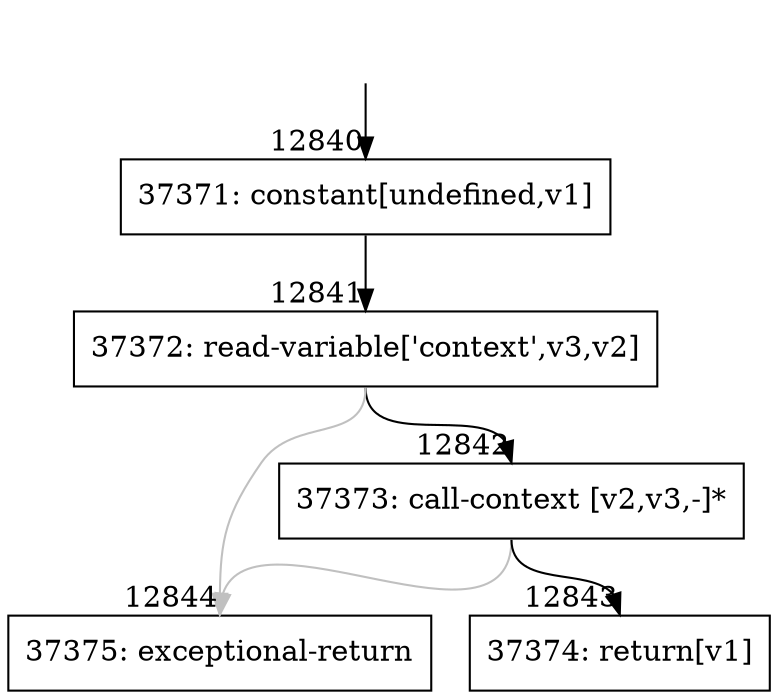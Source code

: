 digraph {
rankdir="TD"
BB_entry945[shape=none,label=""];
BB_entry945 -> BB12840 [tailport=s, headport=n, headlabel="    12840"]
BB12840 [shape=record label="{37371: constant[undefined,v1]}" ] 
BB12840 -> BB12841 [tailport=s, headport=n, headlabel="      12841"]
BB12841 [shape=record label="{37372: read-variable['context',v3,v2]}" ] 
BB12841 -> BB12842 [tailport=s, headport=n, headlabel="      12842"]
BB12841 -> BB12844 [tailport=s, headport=n, color=gray, headlabel="      12844"]
BB12842 [shape=record label="{37373: call-context [v2,v3,-]*}" ] 
BB12842 -> BB12843 [tailport=s, headport=n, headlabel="      12843"]
BB12842 -> BB12844 [tailport=s, headport=n, color=gray]
BB12843 [shape=record label="{37374: return[v1]}" ] 
BB12844 [shape=record label="{37375: exceptional-return}" ] 
//#$~ 18130
}
